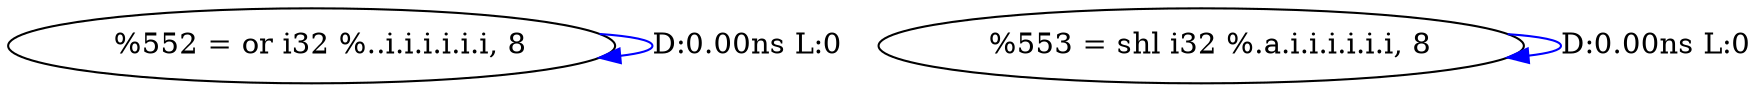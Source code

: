 digraph {
Node0x33636e0[label="  %552 = or i32 %..i.i.i.i.i.i, 8"];
Node0x33636e0 -> Node0x33636e0[label="D:0.00ns L:0",color=blue];
Node0x33637c0[label="  %553 = shl i32 %.a.i.i.i.i.i.i, 8"];
Node0x33637c0 -> Node0x33637c0[label="D:0.00ns L:0",color=blue];
}
